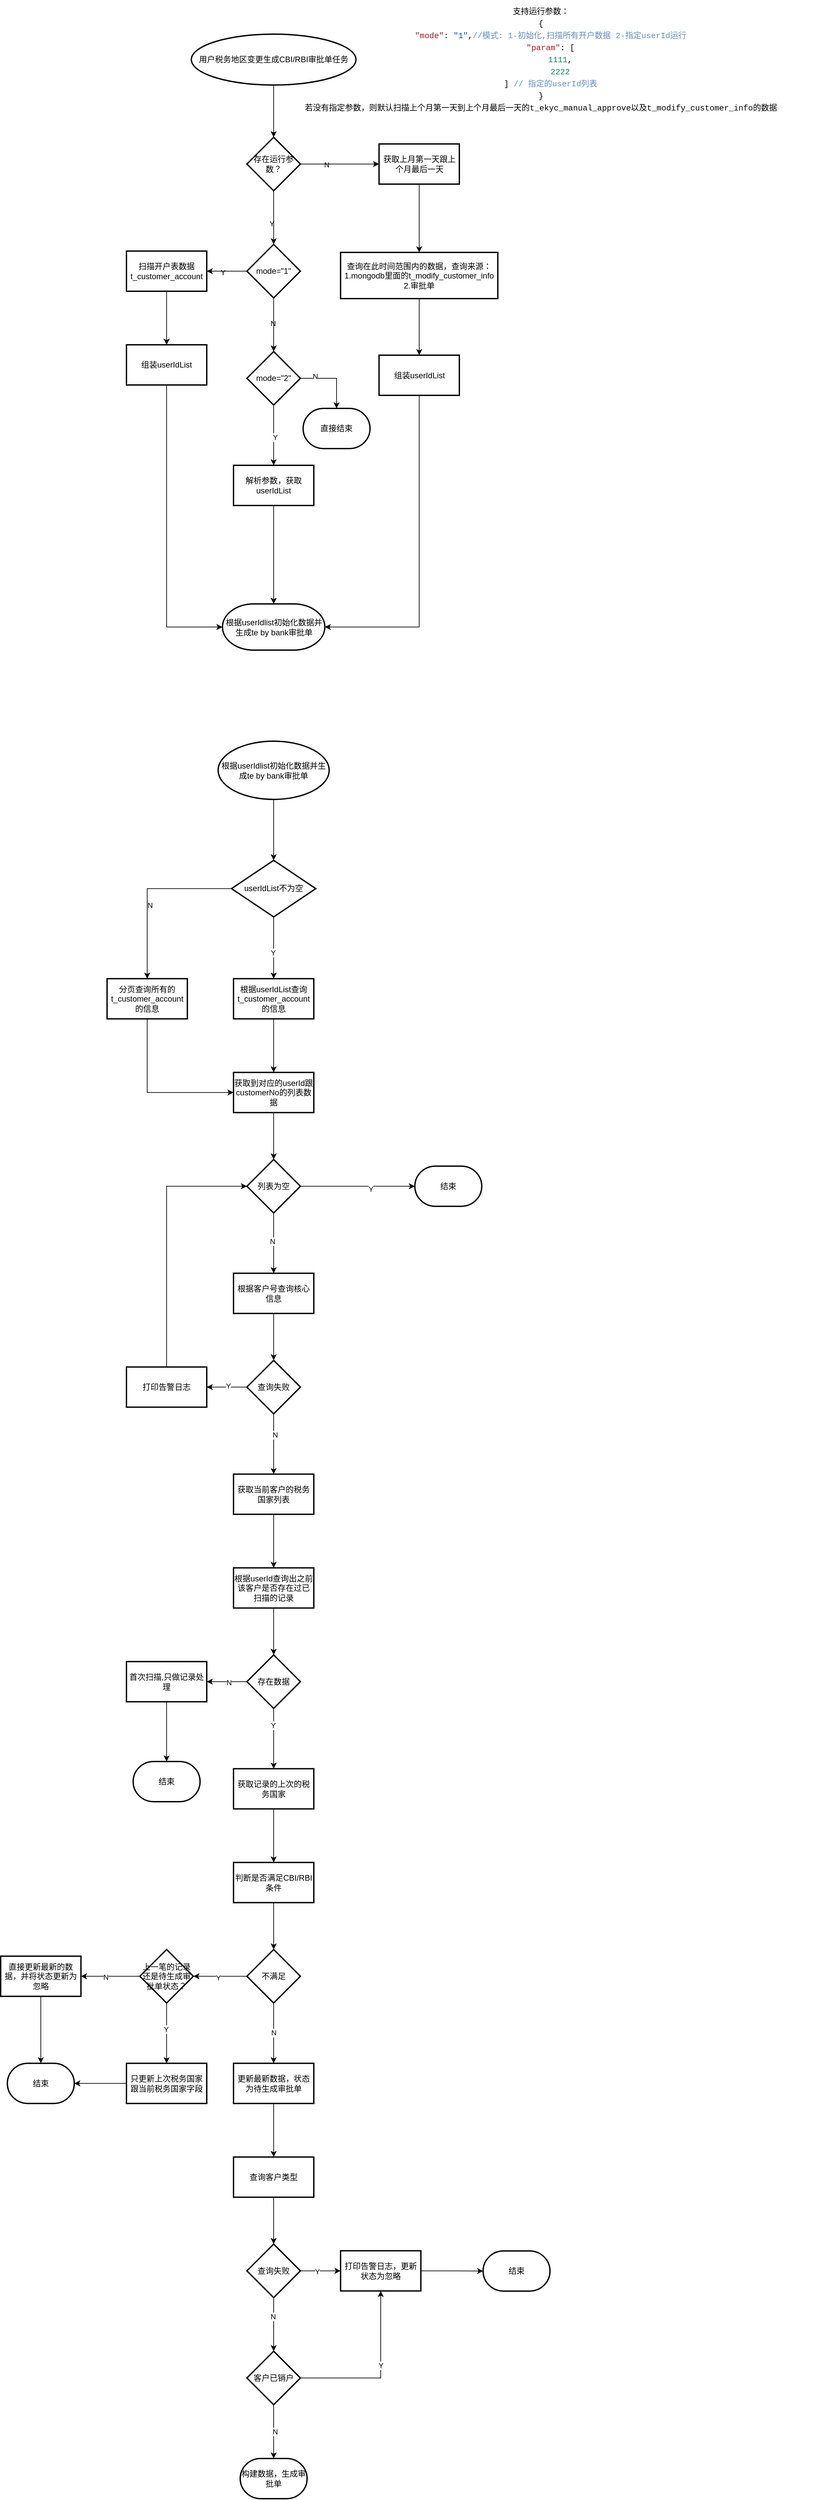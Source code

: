 <mxfile version="24.7.12">
  <diagram name="第 1 页" id="7lHfO7HrMb2l2q8tupaO">
    <mxGraphModel dx="1834" dy="738" grid="0" gridSize="10" guides="1" tooltips="1" connect="1" arrows="1" fold="1" page="0" pageScale="1" pageWidth="827" pageHeight="1169" math="0" shadow="0">
      <root>
        <mxCell id="0" />
        <mxCell id="1" parent="0" />
        <mxCell id="WvYvltL3kd7CsRdZBm1Z-6" value="" style="edgeStyle=orthogonalEdgeStyle;rounded=0;orthogonalLoop=1;jettySize=auto;html=1;labelBackgroundColor=none;fontColor=default;" edge="1" parent="1" source="WvYvltL3kd7CsRdZBm1Z-1" target="WvYvltL3kd7CsRdZBm1Z-5">
          <mxGeometry relative="1" as="geometry" />
        </mxCell>
        <mxCell id="WvYvltL3kd7CsRdZBm1Z-1" value="用户税务地区变更生成CBI/RBI审批单任务" style="strokeWidth=2;html=1;shape=mxgraph.flowchart.start_2;whiteSpace=wrap;labelBackgroundColor=none;" vertex="1" parent="1">
          <mxGeometry x="137" y="73" width="246" height="76" as="geometry" />
        </mxCell>
        <mxCell id="WvYvltL3kd7CsRdZBm1Z-4" value="&lt;div style=&quot;font-family: Consolas, &amp;quot;Courier New&amp;quot;, monospace; line-height: 18px; white-space: pre;&quot;&gt;&lt;div&gt;支持运行参数：&lt;/div&gt;&lt;div&gt;{&lt;/div&gt;&lt;div&gt;&amp;nbsp; &amp;nbsp; &lt;span style=&quot;color: #a31515;&quot;&gt;&quot;mode&quot;&lt;/span&gt;: &lt;span style=&quot;color: #0451a5;&quot;&gt;&quot;1&quot;&lt;/span&gt;,&lt;span style=&quot;color: #5f8fbf;&quot;&gt;//模式: 1-初始化,扫描所有开户数据 2-指定userId运行&lt;/span&gt;&lt;/div&gt;&lt;div&gt;&amp;nbsp; &amp;nbsp; &lt;span style=&quot;color: #a31515;&quot;&gt;&quot;param&quot;&lt;/span&gt;: [&lt;/div&gt;&lt;div&gt;&amp;nbsp; &amp;nbsp; &amp;nbsp; &amp;nbsp; &lt;span style=&quot;color: #098658;&quot;&gt;1111&lt;/span&gt;,&lt;/div&gt;&lt;div&gt;&amp;nbsp; &amp;nbsp; &amp;nbsp; &amp;nbsp; &lt;span style=&quot;color: #098658;&quot;&gt;2222&lt;/span&gt;&lt;/div&gt;&lt;div&gt;&amp;nbsp; &amp;nbsp; ] &lt;span style=&quot;color: #5f8fbf;&quot;&gt;// 指定的userId列表&lt;/span&gt;&lt;/div&gt;&lt;div&gt;}&lt;/div&gt;&lt;div&gt;若没有指定参数，则默认扫描上个月第一天到上个月最后一天的t_ekyc_manual_approve以及t_modify_customer_info的数据&lt;/div&gt;&lt;/div&gt;" style="text;html=1;align=center;verticalAlign=middle;whiteSpace=wrap;rounded=0;labelBackgroundColor=none;" vertex="1" parent="1">
          <mxGeometry x="239" y="22" width="841" height="178" as="geometry" />
        </mxCell>
        <mxCell id="WvYvltL3kd7CsRdZBm1Z-14" value="" style="edgeStyle=orthogonalEdgeStyle;rounded=0;orthogonalLoop=1;jettySize=auto;html=1;labelBackgroundColor=none;fontColor=default;" edge="1" parent="1" source="WvYvltL3kd7CsRdZBm1Z-5" target="WvYvltL3kd7CsRdZBm1Z-13">
          <mxGeometry relative="1" as="geometry" />
        </mxCell>
        <mxCell id="WvYvltL3kd7CsRdZBm1Z-15" value="N" style="edgeLabel;html=1;align=center;verticalAlign=middle;resizable=0;points=[];labelBackgroundColor=none;" vertex="1" connectable="0" parent="WvYvltL3kd7CsRdZBm1Z-14">
          <mxGeometry x="-0.333" y="-1" relative="1" as="geometry">
            <mxPoint as="offset" />
          </mxGeometry>
        </mxCell>
        <mxCell id="WvYvltL3kd7CsRdZBm1Z-17" value="" style="edgeStyle=orthogonalEdgeStyle;rounded=0;orthogonalLoop=1;jettySize=auto;html=1;labelBackgroundColor=none;fontColor=default;" edge="1" parent="1" source="WvYvltL3kd7CsRdZBm1Z-5" target="WvYvltL3kd7CsRdZBm1Z-16">
          <mxGeometry relative="1" as="geometry" />
        </mxCell>
        <mxCell id="WvYvltL3kd7CsRdZBm1Z-20" value="Y" style="edgeLabel;html=1;align=center;verticalAlign=middle;resizable=0;points=[];labelBackgroundColor=none;" vertex="1" connectable="0" parent="WvYvltL3kd7CsRdZBm1Z-17">
          <mxGeometry x="0.225" y="-3" relative="1" as="geometry">
            <mxPoint as="offset" />
          </mxGeometry>
        </mxCell>
        <mxCell id="WvYvltL3kd7CsRdZBm1Z-5" value="存在运行参数？" style="rhombus;whiteSpace=wrap;html=1;strokeWidth=2;labelBackgroundColor=none;" vertex="1" parent="1">
          <mxGeometry x="220" y="227" width="80" height="80" as="geometry" />
        </mxCell>
        <mxCell id="WvYvltL3kd7CsRdZBm1Z-28" value="" style="edgeStyle=orthogonalEdgeStyle;rounded=0;orthogonalLoop=1;jettySize=auto;html=1;" edge="1" parent="1" source="WvYvltL3kd7CsRdZBm1Z-13" target="WvYvltL3kd7CsRdZBm1Z-27">
          <mxGeometry relative="1" as="geometry" />
        </mxCell>
        <mxCell id="WvYvltL3kd7CsRdZBm1Z-13" value="获取上月第一天跟上个月最后一天" style="whiteSpace=wrap;html=1;strokeWidth=2;labelBackgroundColor=none;" vertex="1" parent="1">
          <mxGeometry x="417.5" y="237" width="120" height="60" as="geometry" />
        </mxCell>
        <mxCell id="WvYvltL3kd7CsRdZBm1Z-19" value="" style="edgeStyle=orthogonalEdgeStyle;rounded=0;orthogonalLoop=1;jettySize=auto;html=1;labelBackgroundColor=none;fontColor=default;" edge="1" parent="1" source="WvYvltL3kd7CsRdZBm1Z-16" target="WvYvltL3kd7CsRdZBm1Z-18">
          <mxGeometry relative="1" as="geometry" />
        </mxCell>
        <mxCell id="WvYvltL3kd7CsRdZBm1Z-21" value="N" style="edgeLabel;html=1;align=center;verticalAlign=middle;resizable=0;points=[];labelBackgroundColor=none;" vertex="1" connectable="0" parent="WvYvltL3kd7CsRdZBm1Z-19">
          <mxGeometry x="-0.05" y="-1" relative="1" as="geometry">
            <mxPoint as="offset" />
          </mxGeometry>
        </mxCell>
        <mxCell id="WvYvltL3kd7CsRdZBm1Z-23" value="" style="edgeStyle=orthogonalEdgeStyle;rounded=0;orthogonalLoop=1;jettySize=auto;html=1;labelBackgroundColor=none;fontColor=default;" edge="1" parent="1" source="WvYvltL3kd7CsRdZBm1Z-16" target="WvYvltL3kd7CsRdZBm1Z-22">
          <mxGeometry relative="1" as="geometry" />
        </mxCell>
        <mxCell id="WvYvltL3kd7CsRdZBm1Z-24" value="Y" style="edgeLabel;html=1;align=center;verticalAlign=middle;resizable=0;points=[];labelBackgroundColor=none;" vertex="1" connectable="0" parent="WvYvltL3kd7CsRdZBm1Z-23">
          <mxGeometry x="0.2" y="2" relative="1" as="geometry">
            <mxPoint as="offset" />
          </mxGeometry>
        </mxCell>
        <mxCell id="WvYvltL3kd7CsRdZBm1Z-16" value="mode=&quot;1&quot;" style="rhombus;whiteSpace=wrap;html=1;strokeWidth=2;labelBackgroundColor=none;" vertex="1" parent="1">
          <mxGeometry x="220" y="387" width="80" height="80" as="geometry" />
        </mxCell>
        <mxCell id="WvYvltL3kd7CsRdZBm1Z-34" value="" style="edgeStyle=orthogonalEdgeStyle;rounded=0;orthogonalLoop=1;jettySize=auto;html=1;" edge="1" parent="1" source="WvYvltL3kd7CsRdZBm1Z-18" target="WvYvltL3kd7CsRdZBm1Z-33">
          <mxGeometry relative="1" as="geometry" />
        </mxCell>
        <mxCell id="WvYvltL3kd7CsRdZBm1Z-40" value="Y" style="edgeLabel;html=1;align=center;verticalAlign=middle;resizable=0;points=[];" vertex="1" connectable="0" parent="WvYvltL3kd7CsRdZBm1Z-34">
          <mxGeometry x="0.067" y="2" relative="1" as="geometry">
            <mxPoint as="offset" />
          </mxGeometry>
        </mxCell>
        <mxCell id="WvYvltL3kd7CsRdZBm1Z-42" style="edgeStyle=orthogonalEdgeStyle;rounded=0;orthogonalLoop=1;jettySize=auto;html=1;exitX=1;exitY=0.5;exitDx=0;exitDy=0;" edge="1" parent="1" source="WvYvltL3kd7CsRdZBm1Z-18" target="WvYvltL3kd7CsRdZBm1Z-41">
          <mxGeometry relative="1" as="geometry" />
        </mxCell>
        <mxCell id="WvYvltL3kd7CsRdZBm1Z-43" value="N" style="edgeLabel;html=1;align=center;verticalAlign=middle;resizable=0;points=[];" vertex="1" connectable="0" parent="WvYvltL3kd7CsRdZBm1Z-42">
          <mxGeometry x="-0.556" y="3" relative="1" as="geometry">
            <mxPoint as="offset" />
          </mxGeometry>
        </mxCell>
        <mxCell id="WvYvltL3kd7CsRdZBm1Z-18" value="mode=&quot;2&quot;" style="rhombus;whiteSpace=wrap;html=1;strokeWidth=2;labelBackgroundColor=none;" vertex="1" parent="1">
          <mxGeometry x="220" y="547" width="80" height="80" as="geometry" />
        </mxCell>
        <mxCell id="WvYvltL3kd7CsRdZBm1Z-26" value="" style="edgeStyle=orthogonalEdgeStyle;rounded=0;orthogonalLoop=1;jettySize=auto;html=1;" edge="1" parent="1" source="WvYvltL3kd7CsRdZBm1Z-22" target="WvYvltL3kd7CsRdZBm1Z-25">
          <mxGeometry relative="1" as="geometry" />
        </mxCell>
        <mxCell id="WvYvltL3kd7CsRdZBm1Z-22" value="扫描开户表数据t_customer_account" style="whiteSpace=wrap;html=1;strokeWidth=2;labelBackgroundColor=none;" vertex="1" parent="1">
          <mxGeometry x="40" y="397" width="120" height="60" as="geometry" />
        </mxCell>
        <mxCell id="WvYvltL3kd7CsRdZBm1Z-25" value="组装userIdList" style="whiteSpace=wrap;html=1;strokeWidth=2;labelBackgroundColor=none;" vertex="1" parent="1">
          <mxGeometry x="40" y="537" width="120" height="60" as="geometry" />
        </mxCell>
        <mxCell id="WvYvltL3kd7CsRdZBm1Z-30" value="" style="edgeStyle=orthogonalEdgeStyle;rounded=0;orthogonalLoop=1;jettySize=auto;html=1;" edge="1" parent="1" source="WvYvltL3kd7CsRdZBm1Z-27" target="WvYvltL3kd7CsRdZBm1Z-29">
          <mxGeometry relative="1" as="geometry" />
        </mxCell>
        <mxCell id="WvYvltL3kd7CsRdZBm1Z-27" value="查询在此时间范围内的数据，查询来源：&lt;div&gt;1.mongodb里面的t_modify_customer_info&lt;/div&gt;&lt;div&gt;2.审批单&lt;/div&gt;" style="whiteSpace=wrap;html=1;strokeWidth=2;labelBackgroundColor=none;" vertex="1" parent="1">
          <mxGeometry x="360" y="399" width="235" height="69" as="geometry" />
        </mxCell>
        <mxCell id="WvYvltL3kd7CsRdZBm1Z-29" value="组装userIdList" style="whiteSpace=wrap;html=1;strokeWidth=2;labelBackgroundColor=none;" vertex="1" parent="1">
          <mxGeometry x="417.5" y="552.5" width="120" height="60" as="geometry" />
        </mxCell>
        <mxCell id="WvYvltL3kd7CsRdZBm1Z-37" style="edgeStyle=orthogonalEdgeStyle;rounded=0;orthogonalLoop=1;jettySize=auto;html=1;exitX=0.5;exitY=1;exitDx=0;exitDy=0;" edge="1" parent="1" source="WvYvltL3kd7CsRdZBm1Z-33" target="WvYvltL3kd7CsRdZBm1Z-36">
          <mxGeometry relative="1" as="geometry" />
        </mxCell>
        <mxCell id="WvYvltL3kd7CsRdZBm1Z-33" value="解析参数，获取userIdList" style="whiteSpace=wrap;html=1;strokeWidth=2;labelBackgroundColor=none;" vertex="1" parent="1">
          <mxGeometry x="200" y="717" width="120" height="60" as="geometry" />
        </mxCell>
        <mxCell id="WvYvltL3kd7CsRdZBm1Z-36" value="根据userIdlist初始化数据并生成te by bank审批单" style="strokeWidth=2;html=1;shape=mxgraph.flowchart.terminator;whiteSpace=wrap;" vertex="1" parent="1">
          <mxGeometry x="183.5" y="924" width="153" height="69" as="geometry" />
        </mxCell>
        <mxCell id="WvYvltL3kd7CsRdZBm1Z-38" style="edgeStyle=orthogonalEdgeStyle;rounded=0;orthogonalLoop=1;jettySize=auto;html=1;exitX=0.5;exitY=1;exitDx=0;exitDy=0;entryX=1;entryY=0.5;entryDx=0;entryDy=0;entryPerimeter=0;" edge="1" parent="1" source="WvYvltL3kd7CsRdZBm1Z-29" target="WvYvltL3kd7CsRdZBm1Z-36">
          <mxGeometry relative="1" as="geometry" />
        </mxCell>
        <mxCell id="WvYvltL3kd7CsRdZBm1Z-39" style="edgeStyle=orthogonalEdgeStyle;rounded=0;orthogonalLoop=1;jettySize=auto;html=1;exitX=0.5;exitY=1;exitDx=0;exitDy=0;entryX=0;entryY=0.5;entryDx=0;entryDy=0;entryPerimeter=0;" edge="1" parent="1" source="WvYvltL3kd7CsRdZBm1Z-25" target="WvYvltL3kd7CsRdZBm1Z-36">
          <mxGeometry relative="1" as="geometry" />
        </mxCell>
        <mxCell id="WvYvltL3kd7CsRdZBm1Z-41" value="直接结束" style="strokeWidth=2;html=1;shape=mxgraph.flowchart.terminator;whiteSpace=wrap;" vertex="1" parent="1">
          <mxGeometry x="304" y="632" width="100" height="60" as="geometry" />
        </mxCell>
        <mxCell id="WvYvltL3kd7CsRdZBm1Z-46" value="" style="edgeStyle=orthogonalEdgeStyle;rounded=0;orthogonalLoop=1;jettySize=auto;html=1;" edge="1" parent="1" source="WvYvltL3kd7CsRdZBm1Z-44" target="WvYvltL3kd7CsRdZBm1Z-45">
          <mxGeometry relative="1" as="geometry" />
        </mxCell>
        <mxCell id="WvYvltL3kd7CsRdZBm1Z-44" value="根据userIdlist初始化数据并生成te by bank审批单" style="strokeWidth=2;html=1;shape=mxgraph.flowchart.start_1;whiteSpace=wrap;" vertex="1" parent="1">
          <mxGeometry x="177" y="1129" width="166" height="87" as="geometry" />
        </mxCell>
        <mxCell id="WvYvltL3kd7CsRdZBm1Z-48" value="" style="edgeStyle=orthogonalEdgeStyle;rounded=0;orthogonalLoop=1;jettySize=auto;html=1;" edge="1" parent="1" source="WvYvltL3kd7CsRdZBm1Z-45" target="WvYvltL3kd7CsRdZBm1Z-47">
          <mxGeometry relative="1" as="geometry" />
        </mxCell>
        <mxCell id="WvYvltL3kd7CsRdZBm1Z-49" value="Y" style="edgeLabel;html=1;align=center;verticalAlign=middle;resizable=0;points=[];" vertex="1" connectable="0" parent="WvYvltL3kd7CsRdZBm1Z-48">
          <mxGeometry x="0.138" y="-1" relative="1" as="geometry">
            <mxPoint y="1" as="offset" />
          </mxGeometry>
        </mxCell>
        <mxCell id="WvYvltL3kd7CsRdZBm1Z-53" value="" style="edgeStyle=orthogonalEdgeStyle;rounded=0;orthogonalLoop=1;jettySize=auto;html=1;" edge="1" parent="1" source="WvYvltL3kd7CsRdZBm1Z-45" target="WvYvltL3kd7CsRdZBm1Z-52">
          <mxGeometry relative="1" as="geometry" />
        </mxCell>
        <mxCell id="WvYvltL3kd7CsRdZBm1Z-54" value="N" style="edgeLabel;html=1;align=center;verticalAlign=middle;resizable=0;points=[];" vertex="1" connectable="0" parent="WvYvltL3kd7CsRdZBm1Z-53">
          <mxGeometry x="0.157" y="4" relative="1" as="geometry">
            <mxPoint as="offset" />
          </mxGeometry>
        </mxCell>
        <mxCell id="WvYvltL3kd7CsRdZBm1Z-45" value="userIdList不为空" style="rhombus;whiteSpace=wrap;html=1;strokeWidth=2;" vertex="1" parent="1">
          <mxGeometry x="197" y="1307" width="126" height="84.5" as="geometry" />
        </mxCell>
        <mxCell id="WvYvltL3kd7CsRdZBm1Z-51" value="" style="edgeStyle=orthogonalEdgeStyle;rounded=0;orthogonalLoop=1;jettySize=auto;html=1;" edge="1" parent="1" source="WvYvltL3kd7CsRdZBm1Z-47" target="WvYvltL3kd7CsRdZBm1Z-50">
          <mxGeometry relative="1" as="geometry" />
        </mxCell>
        <mxCell id="WvYvltL3kd7CsRdZBm1Z-47" value="根据userIdList查询t_customer_account的信息" style="whiteSpace=wrap;html=1;strokeWidth=2;" vertex="1" parent="1">
          <mxGeometry x="200" y="1483.75" width="120" height="60" as="geometry" />
        </mxCell>
        <mxCell id="WvYvltL3kd7CsRdZBm1Z-57" value="" style="edgeStyle=orthogonalEdgeStyle;rounded=0;orthogonalLoop=1;jettySize=auto;html=1;" edge="1" parent="1" source="WvYvltL3kd7CsRdZBm1Z-50" target="WvYvltL3kd7CsRdZBm1Z-56">
          <mxGeometry relative="1" as="geometry" />
        </mxCell>
        <mxCell id="WvYvltL3kd7CsRdZBm1Z-50" value="获取到对应的userId跟customerNo的列表数据" style="whiteSpace=wrap;html=1;strokeWidth=2;" vertex="1" parent="1">
          <mxGeometry x="200" y="1623.75" width="120" height="60" as="geometry" />
        </mxCell>
        <mxCell id="WvYvltL3kd7CsRdZBm1Z-55" style="edgeStyle=orthogonalEdgeStyle;rounded=0;orthogonalLoop=1;jettySize=auto;html=1;exitX=0.5;exitY=1;exitDx=0;exitDy=0;entryX=0;entryY=0.5;entryDx=0;entryDy=0;" edge="1" parent="1" source="WvYvltL3kd7CsRdZBm1Z-52" target="WvYvltL3kd7CsRdZBm1Z-50">
          <mxGeometry relative="1" as="geometry" />
        </mxCell>
        <mxCell id="WvYvltL3kd7CsRdZBm1Z-52" value="分页查询所有的t_customer_account的信息" style="whiteSpace=wrap;html=1;strokeWidth=2;" vertex="1" parent="1">
          <mxGeometry x="11" y="1483.75" width="120" height="60" as="geometry" />
        </mxCell>
        <mxCell id="WvYvltL3kd7CsRdZBm1Z-59" style="edgeStyle=orthogonalEdgeStyle;rounded=0;orthogonalLoop=1;jettySize=auto;html=1;exitX=1;exitY=0.5;exitDx=0;exitDy=0;" edge="1" parent="1" source="WvYvltL3kd7CsRdZBm1Z-56" target="WvYvltL3kd7CsRdZBm1Z-58">
          <mxGeometry relative="1" as="geometry" />
        </mxCell>
        <mxCell id="WvYvltL3kd7CsRdZBm1Z-60" value="Y" style="edgeLabel;html=1;align=center;verticalAlign=middle;resizable=0;points=[];" vertex="1" connectable="0" parent="WvYvltL3kd7CsRdZBm1Z-59">
          <mxGeometry x="0.228" y="-4" relative="1" as="geometry">
            <mxPoint as="offset" />
          </mxGeometry>
        </mxCell>
        <mxCell id="WvYvltL3kd7CsRdZBm1Z-62" value="" style="edgeStyle=orthogonalEdgeStyle;rounded=0;orthogonalLoop=1;jettySize=auto;html=1;" edge="1" parent="1" source="WvYvltL3kd7CsRdZBm1Z-56" target="WvYvltL3kd7CsRdZBm1Z-61">
          <mxGeometry relative="1" as="geometry" />
        </mxCell>
        <mxCell id="WvYvltL3kd7CsRdZBm1Z-63" value="N" style="edgeLabel;html=1;align=center;verticalAlign=middle;resizable=0;points=[];" vertex="1" connectable="0" parent="WvYvltL3kd7CsRdZBm1Z-62">
          <mxGeometry x="-0.083" y="-2" relative="1" as="geometry">
            <mxPoint as="offset" />
          </mxGeometry>
        </mxCell>
        <mxCell id="WvYvltL3kd7CsRdZBm1Z-56" value="列表为空" style="rhombus;whiteSpace=wrap;html=1;strokeWidth=2;" vertex="1" parent="1">
          <mxGeometry x="220" y="1753.75" width="80" height="80" as="geometry" />
        </mxCell>
        <mxCell id="WvYvltL3kd7CsRdZBm1Z-58" value="结束" style="strokeWidth=2;html=1;shape=mxgraph.flowchart.terminator;whiteSpace=wrap;" vertex="1" parent="1">
          <mxGeometry x="471" y="1763.75" width="100" height="60" as="geometry" />
        </mxCell>
        <mxCell id="WvYvltL3kd7CsRdZBm1Z-67" value="" style="edgeStyle=orthogonalEdgeStyle;rounded=0;orthogonalLoop=1;jettySize=auto;html=1;" edge="1" parent="1" source="WvYvltL3kd7CsRdZBm1Z-61" target="WvYvltL3kd7CsRdZBm1Z-66">
          <mxGeometry relative="1" as="geometry" />
        </mxCell>
        <mxCell id="WvYvltL3kd7CsRdZBm1Z-61" value="根据客户号查询核心信息" style="whiteSpace=wrap;html=1;strokeWidth=2;" vertex="1" parent="1">
          <mxGeometry x="200" y="1923.75" width="120" height="60" as="geometry" />
        </mxCell>
        <mxCell id="WvYvltL3kd7CsRdZBm1Z-70" value="" style="edgeStyle=orthogonalEdgeStyle;rounded=0;orthogonalLoop=1;jettySize=auto;html=1;" edge="1" parent="1" source="WvYvltL3kd7CsRdZBm1Z-66" target="WvYvltL3kd7CsRdZBm1Z-69">
          <mxGeometry relative="1" as="geometry" />
        </mxCell>
        <mxCell id="WvYvltL3kd7CsRdZBm1Z-72" value="Y" style="edgeLabel;html=1;align=center;verticalAlign=middle;resizable=0;points=[];" vertex="1" connectable="0" parent="WvYvltL3kd7CsRdZBm1Z-70">
          <mxGeometry x="-0.067" y="-2" relative="1" as="geometry">
            <mxPoint as="offset" />
          </mxGeometry>
        </mxCell>
        <mxCell id="WvYvltL3kd7CsRdZBm1Z-74" value="" style="edgeStyle=orthogonalEdgeStyle;rounded=0;orthogonalLoop=1;jettySize=auto;html=1;" edge="1" parent="1" source="WvYvltL3kd7CsRdZBm1Z-66" target="WvYvltL3kd7CsRdZBm1Z-73">
          <mxGeometry relative="1" as="geometry" />
        </mxCell>
        <mxCell id="WvYvltL3kd7CsRdZBm1Z-75" value="N" style="edgeLabel;html=1;align=center;verticalAlign=middle;resizable=0;points=[];" vertex="1" connectable="0" parent="WvYvltL3kd7CsRdZBm1Z-74">
          <mxGeometry x="-0.306" y="2" relative="1" as="geometry">
            <mxPoint as="offset" />
          </mxGeometry>
        </mxCell>
        <mxCell id="WvYvltL3kd7CsRdZBm1Z-66" value="查询失败" style="rhombus;whiteSpace=wrap;html=1;strokeWidth=2;" vertex="1" parent="1">
          <mxGeometry x="220" y="2053.75" width="80" height="80" as="geometry" />
        </mxCell>
        <mxCell id="WvYvltL3kd7CsRdZBm1Z-71" style="edgeStyle=orthogonalEdgeStyle;rounded=0;orthogonalLoop=1;jettySize=auto;html=1;exitX=0.5;exitY=0;exitDx=0;exitDy=0;entryX=0;entryY=0.5;entryDx=0;entryDy=0;" edge="1" parent="1" source="WvYvltL3kd7CsRdZBm1Z-69" target="WvYvltL3kd7CsRdZBm1Z-56">
          <mxGeometry relative="1" as="geometry" />
        </mxCell>
        <mxCell id="WvYvltL3kd7CsRdZBm1Z-69" value="打印告警日志" style="whiteSpace=wrap;html=1;strokeWidth=2;" vertex="1" parent="1">
          <mxGeometry x="40" y="2063.75" width="120" height="60" as="geometry" />
        </mxCell>
        <mxCell id="WvYvltL3kd7CsRdZBm1Z-77" value="" style="edgeStyle=orthogonalEdgeStyle;rounded=0;orthogonalLoop=1;jettySize=auto;html=1;" edge="1" parent="1" source="WvYvltL3kd7CsRdZBm1Z-73" target="WvYvltL3kd7CsRdZBm1Z-76">
          <mxGeometry relative="1" as="geometry" />
        </mxCell>
        <mxCell id="WvYvltL3kd7CsRdZBm1Z-73" value="获取当前客户的税务国家列表" style="whiteSpace=wrap;html=1;strokeWidth=2;" vertex="1" parent="1">
          <mxGeometry x="200" y="2223.75" width="120" height="60" as="geometry" />
        </mxCell>
        <mxCell id="WvYvltL3kd7CsRdZBm1Z-79" value="" style="edgeStyle=orthogonalEdgeStyle;rounded=0;orthogonalLoop=1;jettySize=auto;html=1;" edge="1" parent="1" source="WvYvltL3kd7CsRdZBm1Z-76" target="WvYvltL3kd7CsRdZBm1Z-78">
          <mxGeometry relative="1" as="geometry" />
        </mxCell>
        <mxCell id="WvYvltL3kd7CsRdZBm1Z-76" value="根据userId查询出之前该客户是否存在过已扫描的记录" style="whiteSpace=wrap;html=1;strokeWidth=2;" vertex="1" parent="1">
          <mxGeometry x="200" y="2363.75" width="120" height="60" as="geometry" />
        </mxCell>
        <mxCell id="WvYvltL3kd7CsRdZBm1Z-81" value="" style="edgeStyle=orthogonalEdgeStyle;rounded=0;orthogonalLoop=1;jettySize=auto;html=1;" edge="1" parent="1" source="WvYvltL3kd7CsRdZBm1Z-78" target="WvYvltL3kd7CsRdZBm1Z-80">
          <mxGeometry relative="1" as="geometry" />
        </mxCell>
        <mxCell id="WvYvltL3kd7CsRdZBm1Z-84" value="N" style="edgeLabel;html=1;align=center;verticalAlign=middle;resizable=0;points=[];" vertex="1" connectable="0" parent="WvYvltL3kd7CsRdZBm1Z-81">
          <mxGeometry x="-0.1" y="1" relative="1" as="geometry">
            <mxPoint as="offset" />
          </mxGeometry>
        </mxCell>
        <mxCell id="WvYvltL3kd7CsRdZBm1Z-86" value="" style="edgeStyle=orthogonalEdgeStyle;rounded=0;orthogonalLoop=1;jettySize=auto;html=1;" edge="1" parent="1" source="WvYvltL3kd7CsRdZBm1Z-78" target="WvYvltL3kd7CsRdZBm1Z-85">
          <mxGeometry relative="1" as="geometry" />
        </mxCell>
        <mxCell id="WvYvltL3kd7CsRdZBm1Z-87" value="Y" style="edgeLabel;html=1;align=center;verticalAlign=middle;resizable=0;points=[];" vertex="1" connectable="0" parent="WvYvltL3kd7CsRdZBm1Z-86">
          <mxGeometry x="-0.461" y="-1" relative="1" as="geometry">
            <mxPoint as="offset" />
          </mxGeometry>
        </mxCell>
        <mxCell id="WvYvltL3kd7CsRdZBm1Z-78" value="存在数据" style="rhombus;whiteSpace=wrap;html=1;strokeWidth=2;" vertex="1" parent="1">
          <mxGeometry x="220" y="2493.75" width="80" height="80" as="geometry" />
        </mxCell>
        <mxCell id="WvYvltL3kd7CsRdZBm1Z-83" style="edgeStyle=orthogonalEdgeStyle;rounded=0;orthogonalLoop=1;jettySize=auto;html=1;exitX=0.5;exitY=1;exitDx=0;exitDy=0;" edge="1" parent="1" source="WvYvltL3kd7CsRdZBm1Z-80" target="WvYvltL3kd7CsRdZBm1Z-82">
          <mxGeometry relative="1" as="geometry" />
        </mxCell>
        <mxCell id="WvYvltL3kd7CsRdZBm1Z-80" value="首次扫描,只做记录处理" style="whiteSpace=wrap;html=1;strokeWidth=2;" vertex="1" parent="1">
          <mxGeometry x="40" y="2503.75" width="120" height="60" as="geometry" />
        </mxCell>
        <mxCell id="WvYvltL3kd7CsRdZBm1Z-82" value="结束" style="strokeWidth=2;html=1;shape=mxgraph.flowchart.terminator;whiteSpace=wrap;" vertex="1" parent="1">
          <mxGeometry x="50" y="2653" width="100" height="60" as="geometry" />
        </mxCell>
        <mxCell id="WvYvltL3kd7CsRdZBm1Z-89" value="" style="edgeStyle=orthogonalEdgeStyle;rounded=0;orthogonalLoop=1;jettySize=auto;html=1;" edge="1" parent="1" source="WvYvltL3kd7CsRdZBm1Z-85" target="WvYvltL3kd7CsRdZBm1Z-88">
          <mxGeometry relative="1" as="geometry" />
        </mxCell>
        <mxCell id="WvYvltL3kd7CsRdZBm1Z-85" value="获取记录的上次的税务国家" style="whiteSpace=wrap;html=1;strokeWidth=2;" vertex="1" parent="1">
          <mxGeometry x="200" y="2663.75" width="120" height="60" as="geometry" />
        </mxCell>
        <mxCell id="WvYvltL3kd7CsRdZBm1Z-93" value="" style="edgeStyle=orthogonalEdgeStyle;rounded=0;orthogonalLoop=1;jettySize=auto;html=1;" edge="1" parent="1" source="WvYvltL3kd7CsRdZBm1Z-88" target="WvYvltL3kd7CsRdZBm1Z-92">
          <mxGeometry relative="1" as="geometry" />
        </mxCell>
        <mxCell id="WvYvltL3kd7CsRdZBm1Z-88" value="判断是否满足CBI/RBI条件" style="whiteSpace=wrap;html=1;strokeWidth=2;" vertex="1" parent="1">
          <mxGeometry x="200" y="2803.75" width="120" height="60" as="geometry" />
        </mxCell>
        <mxCell id="WvYvltL3kd7CsRdZBm1Z-95" value="" style="edgeStyle=orthogonalEdgeStyle;rounded=0;orthogonalLoop=1;jettySize=auto;html=1;" edge="1" parent="1" source="WvYvltL3kd7CsRdZBm1Z-92" target="WvYvltL3kd7CsRdZBm1Z-94">
          <mxGeometry relative="1" as="geometry" />
        </mxCell>
        <mxCell id="WvYvltL3kd7CsRdZBm1Z-96" value="Y" style="edgeLabel;html=1;align=center;verticalAlign=middle;resizable=0;points=[];" vertex="1" connectable="0" parent="WvYvltL3kd7CsRdZBm1Z-95">
          <mxGeometry x="0.075" y="2" relative="1" as="geometry">
            <mxPoint as="offset" />
          </mxGeometry>
        </mxCell>
        <mxCell id="WvYvltL3kd7CsRdZBm1Z-107" value="" style="edgeStyle=orthogonalEdgeStyle;rounded=0;orthogonalLoop=1;jettySize=auto;html=1;" edge="1" parent="1" source="WvYvltL3kd7CsRdZBm1Z-92" target="WvYvltL3kd7CsRdZBm1Z-106">
          <mxGeometry relative="1" as="geometry" />
        </mxCell>
        <mxCell id="WvYvltL3kd7CsRdZBm1Z-108" value="N" style="edgeLabel;html=1;align=center;verticalAlign=middle;resizable=0;points=[];" vertex="1" connectable="0" parent="WvYvltL3kd7CsRdZBm1Z-107">
          <mxGeometry x="-0.017" relative="1" as="geometry">
            <mxPoint as="offset" />
          </mxGeometry>
        </mxCell>
        <mxCell id="WvYvltL3kd7CsRdZBm1Z-92" value="不满足" style="rhombus;whiteSpace=wrap;html=1;strokeWidth=2;" vertex="1" parent="1">
          <mxGeometry x="220" y="2933.75" width="80" height="80" as="geometry" />
        </mxCell>
        <mxCell id="WvYvltL3kd7CsRdZBm1Z-98" value="" style="edgeStyle=orthogonalEdgeStyle;rounded=0;orthogonalLoop=1;jettySize=auto;html=1;" edge="1" parent="1" source="WvYvltL3kd7CsRdZBm1Z-94" target="WvYvltL3kd7CsRdZBm1Z-97">
          <mxGeometry relative="1" as="geometry" />
        </mxCell>
        <mxCell id="WvYvltL3kd7CsRdZBm1Z-99" value="N" style="edgeLabel;html=1;align=center;verticalAlign=middle;resizable=0;points=[];" vertex="1" connectable="0" parent="WvYvltL3kd7CsRdZBm1Z-98">
          <mxGeometry x="0.167" y="1" relative="1" as="geometry">
            <mxPoint as="offset" />
          </mxGeometry>
        </mxCell>
        <mxCell id="WvYvltL3kd7CsRdZBm1Z-103" value="" style="edgeStyle=orthogonalEdgeStyle;rounded=0;orthogonalLoop=1;jettySize=auto;html=1;" edge="1" parent="1" source="WvYvltL3kd7CsRdZBm1Z-94" target="WvYvltL3kd7CsRdZBm1Z-102">
          <mxGeometry relative="1" as="geometry" />
        </mxCell>
        <mxCell id="WvYvltL3kd7CsRdZBm1Z-104" value="Y" style="edgeLabel;html=1;align=center;verticalAlign=middle;resizable=0;points=[];" vertex="1" connectable="0" parent="WvYvltL3kd7CsRdZBm1Z-103">
          <mxGeometry x="-0.15" y="-1" relative="1" as="geometry">
            <mxPoint as="offset" />
          </mxGeometry>
        </mxCell>
        <mxCell id="WvYvltL3kd7CsRdZBm1Z-94" value="上一笔的记录还是待生成审批单状态？" style="rhombus;whiteSpace=wrap;html=1;strokeWidth=2;" vertex="1" parent="1">
          <mxGeometry x="60" y="2933.75" width="80" height="80" as="geometry" />
        </mxCell>
        <mxCell id="WvYvltL3kd7CsRdZBm1Z-101" style="edgeStyle=orthogonalEdgeStyle;rounded=0;orthogonalLoop=1;jettySize=auto;html=1;exitX=0.5;exitY=1;exitDx=0;exitDy=0;" edge="1" parent="1" source="WvYvltL3kd7CsRdZBm1Z-97" target="WvYvltL3kd7CsRdZBm1Z-100">
          <mxGeometry relative="1" as="geometry" />
        </mxCell>
        <mxCell id="WvYvltL3kd7CsRdZBm1Z-97" value="直接更新最新的数据，并将状态更新为忽略" style="whiteSpace=wrap;html=1;strokeWidth=2;" vertex="1" parent="1">
          <mxGeometry x="-148" y="2943.75" width="120" height="60" as="geometry" />
        </mxCell>
        <mxCell id="WvYvltL3kd7CsRdZBm1Z-100" value="结束" style="strokeWidth=2;html=1;shape=mxgraph.flowchart.terminator;whiteSpace=wrap;" vertex="1" parent="1">
          <mxGeometry x="-138" y="3103.75" width="100" height="60" as="geometry" />
        </mxCell>
        <mxCell id="WvYvltL3kd7CsRdZBm1Z-102" value="只更新上次税务国家跟当前税务国家字段" style="whiteSpace=wrap;html=1;strokeWidth=2;" vertex="1" parent="1">
          <mxGeometry x="40" y="3103.75" width="120" height="60" as="geometry" />
        </mxCell>
        <mxCell id="WvYvltL3kd7CsRdZBm1Z-105" style="edgeStyle=orthogonalEdgeStyle;rounded=0;orthogonalLoop=1;jettySize=auto;html=1;exitX=0;exitY=0.5;exitDx=0;exitDy=0;entryX=1;entryY=0.5;entryDx=0;entryDy=0;entryPerimeter=0;" edge="1" parent="1" source="WvYvltL3kd7CsRdZBm1Z-102" target="WvYvltL3kd7CsRdZBm1Z-100">
          <mxGeometry relative="1" as="geometry" />
        </mxCell>
        <mxCell id="WvYvltL3kd7CsRdZBm1Z-110" value="" style="edgeStyle=orthogonalEdgeStyle;rounded=0;orthogonalLoop=1;jettySize=auto;html=1;" edge="1" parent="1" source="WvYvltL3kd7CsRdZBm1Z-106" target="WvYvltL3kd7CsRdZBm1Z-109">
          <mxGeometry relative="1" as="geometry" />
        </mxCell>
        <mxCell id="WvYvltL3kd7CsRdZBm1Z-106" value="更新最新数据，状态为待生成审批单" style="whiteSpace=wrap;html=1;strokeWidth=2;" vertex="1" parent="1">
          <mxGeometry x="200" y="3103.75" width="120" height="60" as="geometry" />
        </mxCell>
        <mxCell id="WvYvltL3kd7CsRdZBm1Z-112" value="" style="edgeStyle=orthogonalEdgeStyle;rounded=0;orthogonalLoop=1;jettySize=auto;html=1;" edge="1" parent="1" source="WvYvltL3kd7CsRdZBm1Z-109" target="WvYvltL3kd7CsRdZBm1Z-111">
          <mxGeometry relative="1" as="geometry" />
        </mxCell>
        <mxCell id="WvYvltL3kd7CsRdZBm1Z-109" value="查询客户类型" style="whiteSpace=wrap;html=1;strokeWidth=2;" vertex="1" parent="1">
          <mxGeometry x="200" y="3243.75" width="120" height="60" as="geometry" />
        </mxCell>
        <mxCell id="WvYvltL3kd7CsRdZBm1Z-117" value="" style="edgeStyle=orthogonalEdgeStyle;rounded=0;orthogonalLoop=1;jettySize=auto;html=1;" edge="1" parent="1" source="WvYvltL3kd7CsRdZBm1Z-111" target="WvYvltL3kd7CsRdZBm1Z-116">
          <mxGeometry relative="1" as="geometry" />
        </mxCell>
        <mxCell id="WvYvltL3kd7CsRdZBm1Z-120" value="Y" style="edgeLabel;html=1;align=center;verticalAlign=middle;resizable=0;points=[];" vertex="1" connectable="0" parent="WvYvltL3kd7CsRdZBm1Z-117">
          <mxGeometry x="-0.167" y="-1" relative="1" as="geometry">
            <mxPoint as="offset" />
          </mxGeometry>
        </mxCell>
        <mxCell id="WvYvltL3kd7CsRdZBm1Z-124" value="" style="edgeStyle=orthogonalEdgeStyle;rounded=0;orthogonalLoop=1;jettySize=auto;html=1;" edge="1" parent="1" source="WvYvltL3kd7CsRdZBm1Z-111" target="WvYvltL3kd7CsRdZBm1Z-123">
          <mxGeometry relative="1" as="geometry" />
        </mxCell>
        <mxCell id="WvYvltL3kd7CsRdZBm1Z-127" value="N" style="edgeLabel;html=1;align=center;verticalAlign=middle;resizable=0;points=[];" vertex="1" connectable="0" parent="WvYvltL3kd7CsRdZBm1Z-124">
          <mxGeometry x="-0.294" y="-1" relative="1" as="geometry">
            <mxPoint as="offset" />
          </mxGeometry>
        </mxCell>
        <mxCell id="WvYvltL3kd7CsRdZBm1Z-111" value="查询失败" style="rhombus;whiteSpace=wrap;html=1;strokeWidth=2;" vertex="1" parent="1">
          <mxGeometry x="220" y="3373.75" width="80" height="80" as="geometry" />
        </mxCell>
        <mxCell id="WvYvltL3kd7CsRdZBm1Z-119" style="edgeStyle=orthogonalEdgeStyle;rounded=0;orthogonalLoop=1;jettySize=auto;html=1;exitX=1;exitY=0.5;exitDx=0;exitDy=0;" edge="1" parent="1" source="WvYvltL3kd7CsRdZBm1Z-116" target="WvYvltL3kd7CsRdZBm1Z-118">
          <mxGeometry relative="1" as="geometry" />
        </mxCell>
        <mxCell id="WvYvltL3kd7CsRdZBm1Z-116" value="打印告警日志，更新状态为忽略" style="whiteSpace=wrap;html=1;strokeWidth=2;" vertex="1" parent="1">
          <mxGeometry x="360" y="3383.75" width="120" height="60" as="geometry" />
        </mxCell>
        <mxCell id="WvYvltL3kd7CsRdZBm1Z-118" value="结束" style="strokeWidth=2;html=1;shape=mxgraph.flowchart.terminator;whiteSpace=wrap;" vertex="1" parent="1">
          <mxGeometry x="573" y="3384" width="100" height="60" as="geometry" />
        </mxCell>
        <mxCell id="WvYvltL3kd7CsRdZBm1Z-125" style="edgeStyle=orthogonalEdgeStyle;rounded=0;orthogonalLoop=1;jettySize=auto;html=1;exitX=1;exitY=0.5;exitDx=0;exitDy=0;" edge="1" parent="1" source="WvYvltL3kd7CsRdZBm1Z-123" target="WvYvltL3kd7CsRdZBm1Z-116">
          <mxGeometry relative="1" as="geometry" />
        </mxCell>
        <mxCell id="WvYvltL3kd7CsRdZBm1Z-126" value="Y" style="edgeLabel;html=1;align=center;verticalAlign=middle;resizable=0;points=[];" vertex="1" connectable="0" parent="WvYvltL3kd7CsRdZBm1Z-125">
          <mxGeometry x="0.11" relative="1" as="geometry">
            <mxPoint as="offset" />
          </mxGeometry>
        </mxCell>
        <mxCell id="WvYvltL3kd7CsRdZBm1Z-129" style="edgeStyle=orthogonalEdgeStyle;rounded=0;orthogonalLoop=1;jettySize=auto;html=1;exitX=0.5;exitY=1;exitDx=0;exitDy=0;" edge="1" parent="1" source="WvYvltL3kd7CsRdZBm1Z-123" target="WvYvltL3kd7CsRdZBm1Z-128">
          <mxGeometry relative="1" as="geometry" />
        </mxCell>
        <mxCell id="WvYvltL3kd7CsRdZBm1Z-130" value="N" style="edgeLabel;html=1;align=center;verticalAlign=middle;resizable=0;points=[];" vertex="1" connectable="0" parent="WvYvltL3kd7CsRdZBm1Z-129">
          <mxGeometry x="0.003" y="2" relative="1" as="geometry">
            <mxPoint as="offset" />
          </mxGeometry>
        </mxCell>
        <mxCell id="WvYvltL3kd7CsRdZBm1Z-123" value="客户已销户" style="rhombus;whiteSpace=wrap;html=1;strokeWidth=2;" vertex="1" parent="1">
          <mxGeometry x="220" y="3533.75" width="80" height="80" as="geometry" />
        </mxCell>
        <mxCell id="WvYvltL3kd7CsRdZBm1Z-128" value="构建数据，生成审批单" style="strokeWidth=2;html=1;shape=mxgraph.flowchart.terminator;whiteSpace=wrap;" vertex="1" parent="1">
          <mxGeometry x="210" y="3694" width="100" height="60" as="geometry" />
        </mxCell>
      </root>
    </mxGraphModel>
  </diagram>
</mxfile>
